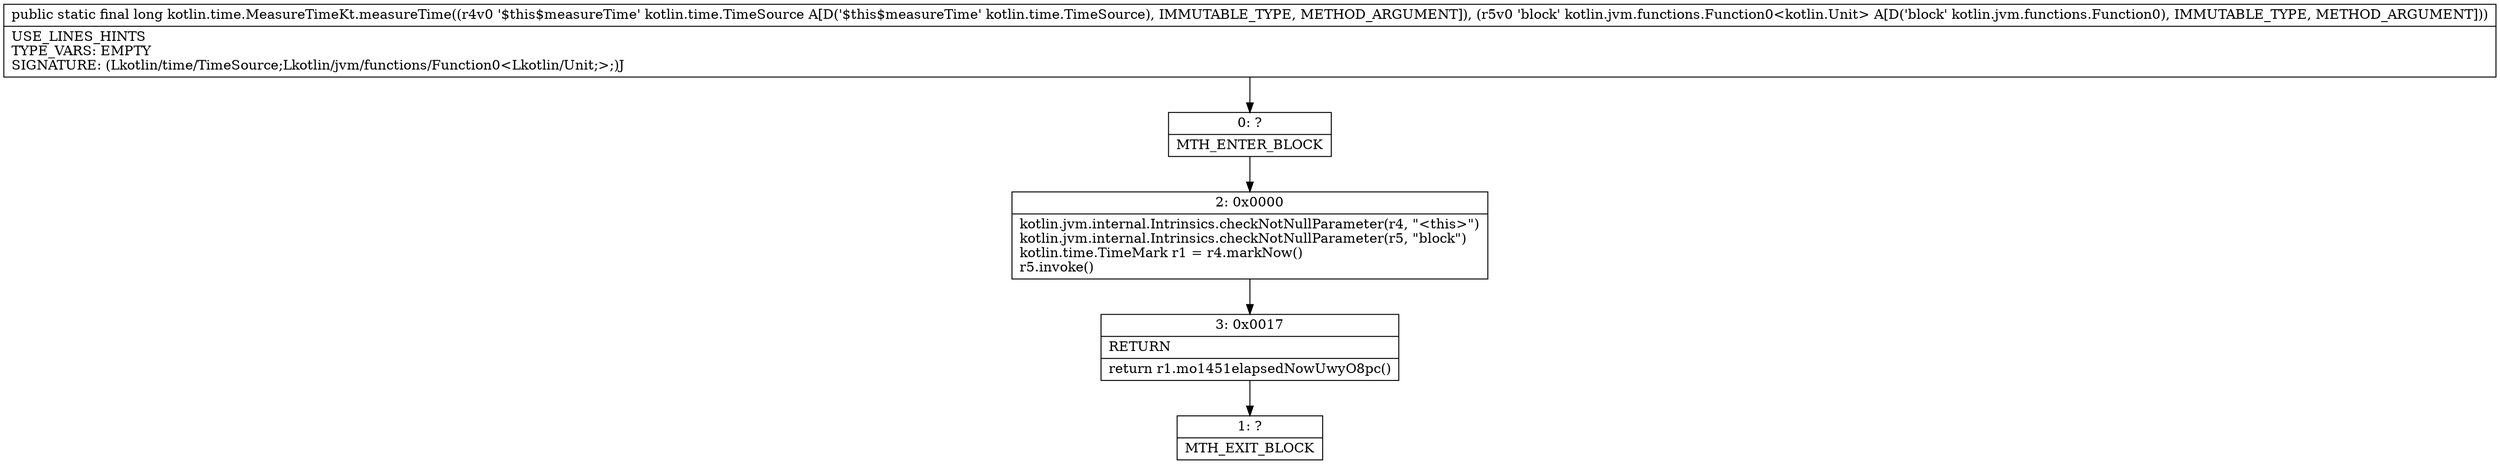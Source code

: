 digraph "CFG forkotlin.time.MeasureTimeKt.measureTime(Lkotlin\/time\/TimeSource;Lkotlin\/jvm\/functions\/Function0;)J" {
Node_0 [shape=record,label="{0\:\ ?|MTH_ENTER_BLOCK\l}"];
Node_2 [shape=record,label="{2\:\ 0x0000|kotlin.jvm.internal.Intrinsics.checkNotNullParameter(r4, \"\<this\>\")\lkotlin.jvm.internal.Intrinsics.checkNotNullParameter(r5, \"block\")\lkotlin.time.TimeMark r1 = r4.markNow()\lr5.invoke()\l}"];
Node_3 [shape=record,label="{3\:\ 0x0017|RETURN\l|return r1.mo1451elapsedNowUwyO8pc()\l}"];
Node_1 [shape=record,label="{1\:\ ?|MTH_EXIT_BLOCK\l}"];
MethodNode[shape=record,label="{public static final long kotlin.time.MeasureTimeKt.measureTime((r4v0 '$this$measureTime' kotlin.time.TimeSource A[D('$this$measureTime' kotlin.time.TimeSource), IMMUTABLE_TYPE, METHOD_ARGUMENT]), (r5v0 'block' kotlin.jvm.functions.Function0\<kotlin.Unit\> A[D('block' kotlin.jvm.functions.Function0), IMMUTABLE_TYPE, METHOD_ARGUMENT]))  | USE_LINES_HINTS\lTYPE_VARS: EMPTY\lSIGNATURE: (Lkotlin\/time\/TimeSource;Lkotlin\/jvm\/functions\/Function0\<Lkotlin\/Unit;\>;)J\l}"];
MethodNode -> Node_0;Node_0 -> Node_2;
Node_2 -> Node_3;
Node_3 -> Node_1;
}

